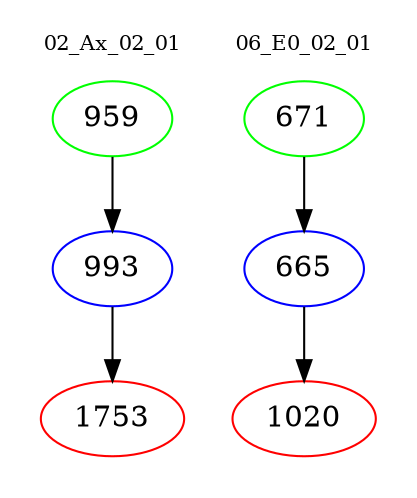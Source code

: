 digraph{
subgraph cluster_0 {
color = white
label = "02_Ax_02_01";
fontsize=10;
T0_959 [label="959", color="green"]
T0_959 -> T0_993 [color="black"]
T0_993 [label="993", color="blue"]
T0_993 -> T0_1753 [color="black"]
T0_1753 [label="1753", color="red"]
}
subgraph cluster_1 {
color = white
label = "06_E0_02_01";
fontsize=10;
T1_671 [label="671", color="green"]
T1_671 -> T1_665 [color="black"]
T1_665 [label="665", color="blue"]
T1_665 -> T1_1020 [color="black"]
T1_1020 [label="1020", color="red"]
}
}
